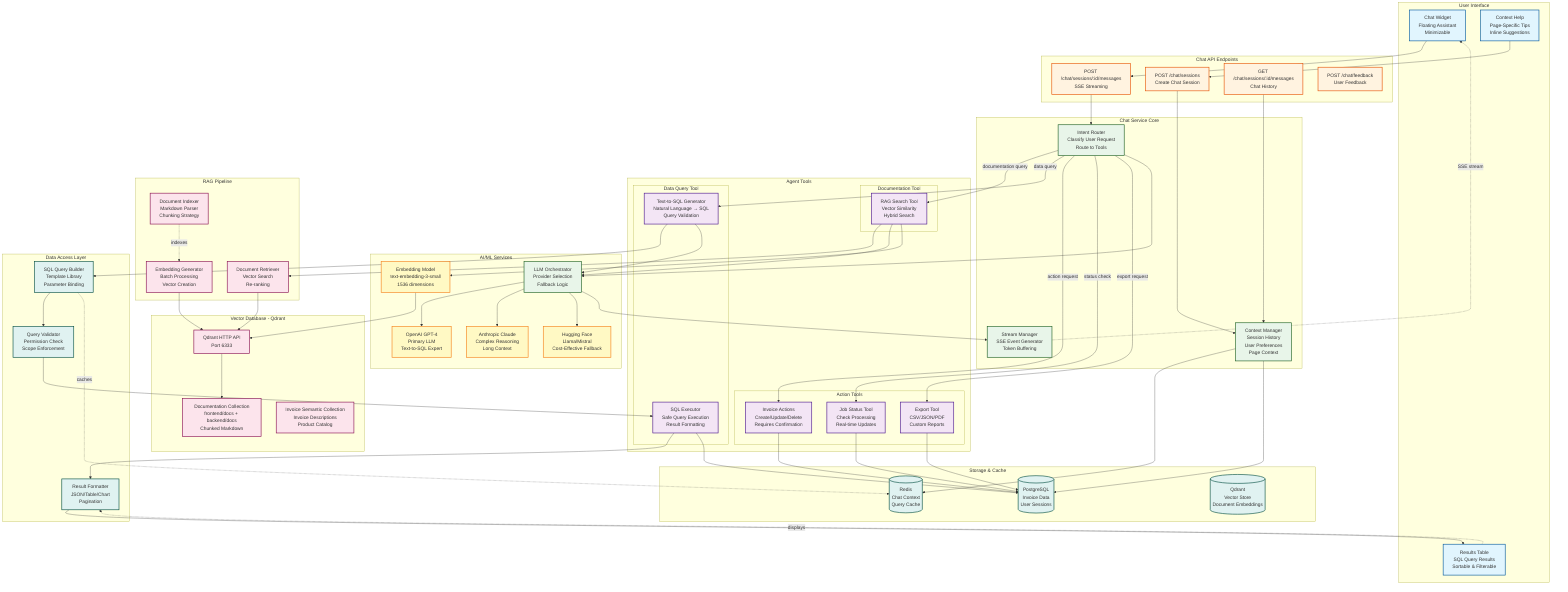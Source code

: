 graph TB
    %% AI Chat Agent Feature Layer Architecture
    %% New self-serving chatbot with RAG, Text-to-SQL, and tool execution

    subgraph "User Interface"
        ChatWidget[Chat Widget<br/>Floating Assistant<br/>Minimizable]
        HelpPanel[Context Help<br/>Page-Specific Tips<br/>Inline Suggestions]
        TableView[Results Table<br/>SQL Query Results<br/>Sortable & Filterable]
    end

    subgraph "Chat API Endpoints"
        direction TB
        SessionAPI[POST /chat/sessions<br/>Create Chat Session]
        MessageAPI[POST /chat/sessions/:id/messages<br/>SSE Streaming]
        HistoryAPI[GET /chat/sessions/:id/messages<br/>Chat History]
        FeedbackAPI[POST /chat/feedback<br/>User Feedback]
    end

    subgraph "Chat Service Core"
        direction TB

        IntentRouter[Intent Router<br/>Classify User Request<br/>Route to Tools]

        ContextManager[Context Manager<br/>Session History<br/>User Preferences<br/>Page Context]

        StreamManager[Stream Manager<br/>SSE Event Generator<br/>Token Buffering]
    end

    subgraph "Agent Tools"
        direction TB

        subgraph "Documentation Tool"
            RAGTool[RAG Search Tool<br/>Vector Similarity<br/>Hybrid Search]
        end

        subgraph "Data Query Tool"
            TextToSQL[Text-to-SQL Generator<br/>Natural Language → SQL<br/>Query Validation]
            SQLExecutor[SQL Executor<br/>Safe Query Execution<br/>Result Formatting]
        end

        subgraph "Action Tools"
            InvoiceTool[Invoice Actions<br/>Create/Update/Delete<br/>Requires Confirmation]
            JobTool[Job Status Tool<br/>Check Processing<br/>Real-time Updates]
            ExportTool[Export Tool<br/>CSV/JSON/PDF<br/>Custom Reports]
        end
    end

    subgraph "AI/ML Services"
        direction TB

        LLMOrchestrator[LLM Orchestrator<br/>Provider Selection<br/>Fallback Logic]

        GPT4[OpenAI GPT-4<br/>Primary LLM<br/>Text-to-SQL Expert]

        Claude[Anthropic Claude<br/>Complex Reasoning<br/>Long Context]

        HuggingFace[Hugging Face<br/>Llama/Mistral<br/>Cost-Effective Fallback]

        EmbedModel[Embedding Model<br/>text-embedding-3-small<br/>1536 dimensions]
    end

    subgraph "Vector Database - Qdrant"
        direction TB

        QdrantAPI[Qdrant HTTP API<br/>Port 6333]

        DocCollection[Documentation Collection<br/>frontend/docs + backend/docs<br/>Chunked Markdown]

        InvoiceCollection[Invoice Semantic Collection<br/>Invoice Descriptions<br/>Product Catalog]
    end

    subgraph "RAG Pipeline"
        direction TB

        DocIndexer[Document Indexer<br/>Markdown Parser<br/>Chunking Strategy]

        Embedder[Embedding Generator<br/>Batch Processing<br/>Vector Creation]

        Retriever[Document Retriever<br/>Vector Search<br/>Re-ranking]
    end

    subgraph "Data Access Layer"
        direction TB

        QueryBuilder[SQL Query Builder<br/>Template Library<br/>Parameter Binding]

        QueryValidator[Query Validator<br/>Permission Check<br/>Scope Enforcement]

        ResultFormatter[Result Formatter<br/>JSON/Table/Chart<br/>Pagination]
    end

    subgraph "Storage & Cache"
        PostgresDB[(PostgreSQL<br/>Invoice Data<br/>User Sessions)]
        RedisCache[(Redis<br/>Chat Context<br/>Query Cache)]
        QdrantDB[(Qdrant<br/>Vector Store<br/>Document Embeddings)]
    end

    %% User interactions
    ChatWidget --> MessageAPI
    HelpPanel --> SessionAPI
    TableView -.displays.-> ResultFormatter

    %% API to services
    SessionAPI --> ContextManager
    MessageAPI --> IntentRouter
    HistoryAPI --> ContextManager

    %% Intent routing
    IntentRouter -->|documentation query| RAGTool
    IntentRouter -->|data query| TextToSQL
    IntentRouter -->|action request| InvoiceTool
    IntentRouter -->|status check| JobTool
    IntentRouter -->|export request| ExportTool

    %% RAG tool flow
    RAGTool --> Retriever
    Retriever --> QdrantAPI
    QdrantAPI --> DocCollection

    %% Text-to-SQL flow
    TextToSQL --> QueryBuilder
    QueryBuilder --> QueryValidator
    QueryValidator --> SQLExecutor
    SQLExecutor --> ResultFormatter
    ResultFormatter --> TableView

    %% LLM orchestration
    IntentRouter --> LLMOrchestrator
    RAGTool --> LLMOrchestrator
    TextToSQL --> LLMOrchestrator

    LLMOrchestrator --> GPT4
    LLMOrchestrator --> Claude
    LLMOrchestrator --> HuggingFace

    %% Embedding for RAG
    RAGTool --> EmbedModel
    EmbedModel --> QdrantAPI

    %% Context and streaming
    ContextManager --> RedisCache
    LLMOrchestrator --> StreamManager
    StreamManager -.SSE stream.-> ChatWidget

    %% RAG pipeline (offline)
    DocIndexer -.indexes.-> Embedder
    Embedder --> QdrantAPI

    %% Data access
    SQLExecutor --> PostgresDB
    QueryBuilder -.caches.-> RedisCache
    ContextManager --> PostgresDB

    %% Action tools
    InvoiceTool --> PostgresDB
    JobTool --> PostgresDB
    ExportTool --> PostgresDB

    %% Styling
    classDef ui fill:#e1f5fe,stroke:#01579b,stroke-width:2px
    classDef api fill:#fff3e0,stroke:#e65100,stroke-width:2px
    classDef service fill:#e8f5e9,stroke:#1b5e20,stroke-width:2px
    classDef tool fill:#f3e5f5,stroke:#4a148c,stroke-width:2px
    classDef llm fill:#fff9c4,stroke:#f57f17,stroke-width:2px
    classDef vector fill:#fce4ec,stroke:#880e4f,stroke-width:2px
    classDef data fill:#e0f2f1,stroke:#004d40,stroke-width:2px

    class ChatWidget,HelpPanel,TableView ui
    class SessionAPI,MessageAPI,HistoryAPI,FeedbackAPI api
    class IntentRouter,ContextManager,StreamManager,LLMOrchestrator service
    class RAGTool,TextToSQL,SQLExecutor,InvoiceTool,JobTool,ExportTool tool
    class GPT4,Claude,HuggingFace,EmbedModel llm
    class QdrantAPI,DocCollection,InvoiceCollection,DocIndexer,Embedder,Retriever vector
    class PostgresDB,RedisCache,QdrantDB,QueryBuilder,QueryValidator,ResultFormatter data